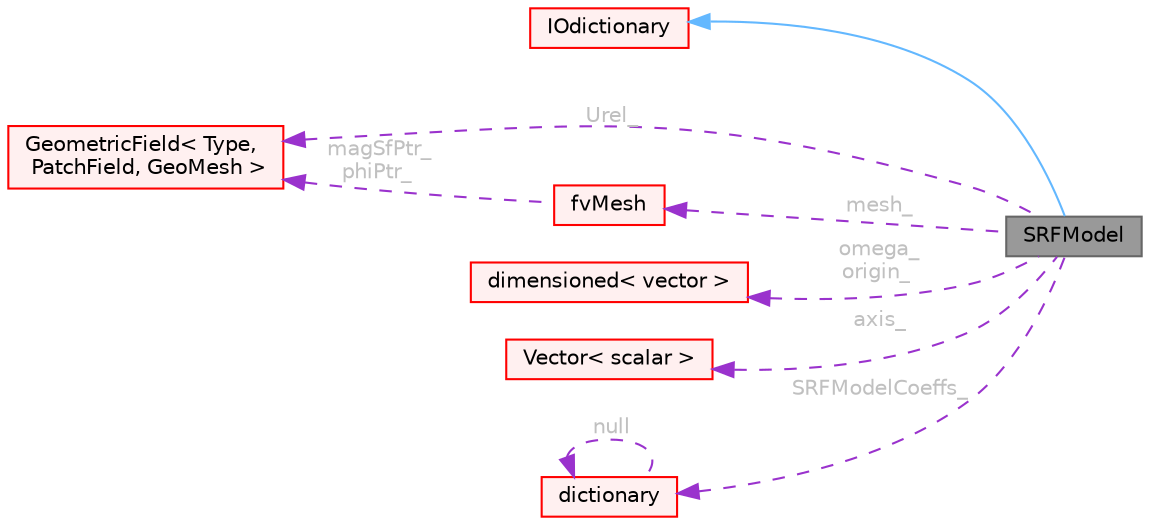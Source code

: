 digraph "SRFModel"
{
 // LATEX_PDF_SIZE
  bgcolor="transparent";
  edge [fontname=Helvetica,fontsize=10,labelfontname=Helvetica,labelfontsize=10];
  node [fontname=Helvetica,fontsize=10,shape=box,height=0.2,width=0.4];
  rankdir="LR";
  Node1 [id="Node000001",label="SRFModel",height=0.2,width=0.4,color="gray40", fillcolor="grey60", style="filled", fontcolor="black",tooltip="Top level model for single rotating frame."];
  Node2 -> Node1 [id="edge1_Node000001_Node000002",dir="back",color="steelblue1",style="solid",tooltip=" "];
  Node2 [id="Node000002",label="IOdictionary",height=0.2,width=0.4,color="red", fillcolor="#FFF0F0", style="filled",URL="$classFoam_1_1IOdictionary.html",tooltip="IOdictionary is derived from dictionary and IOobject to give the dictionary automatic IO functionalit..."];
  Node15 -> Node1 [id="edge2_Node000001_Node000015",dir="back",color="darkorchid3",style="dashed",tooltip=" ",label=" Urel_",fontcolor="grey" ];
  Node15 [id="Node000015",label="GeometricField\< Type,\l PatchField, GeoMesh \>",height=0.2,width=0.4,color="red", fillcolor="#FFF0F0", style="filled",URL="$classFoam_1_1GeometricField.html",tooltip="Generic GeometricField class."];
  Node24 -> Node1 [id="edge3_Node000001_Node000024",dir="back",color="darkorchid3",style="dashed",tooltip=" ",label=" mesh_",fontcolor="grey" ];
  Node24 [id="Node000024",label="fvMesh",height=0.2,width=0.4,color="red", fillcolor="#FFF0F0", style="filled",URL="$classFoam_1_1fvMesh.html",tooltip="Mesh data needed to do the Finite Volume discretisation."];
  Node15 -> Node24 [id="edge4_Node000024_Node000015",dir="back",color="darkorchid3",style="dashed",tooltip=" ",label=" magSfPtr_\nphiPtr_",fontcolor="grey" ];
  Node54 -> Node1 [id="edge5_Node000001_Node000054",dir="back",color="darkorchid3",style="dashed",tooltip=" ",label=" omega_\norigin_",fontcolor="grey" ];
  Node54 [id="Node000054",label="dimensioned\< vector \>",height=0.2,width=0.4,color="red", fillcolor="#FFF0F0", style="filled",URL="$classFoam_1_1dimensioned.html",tooltip=" "];
  Node56 -> Node1 [id="edge6_Node000001_Node000056",dir="back",color="darkorchid3",style="dashed",tooltip=" ",label=" axis_",fontcolor="grey" ];
  Node56 [id="Node000056",label="Vector\< scalar \>",height=0.2,width=0.4,color="red", fillcolor="#FFF0F0", style="filled",URL="$classFoam_1_1Vector.html",tooltip=" "];
  Node9 -> Node1 [id="edge7_Node000001_Node000009",dir="back",color="darkorchid3",style="dashed",tooltip=" ",label=" SRFModelCoeffs_",fontcolor="grey" ];
  Node9 [id="Node000009",label="dictionary",height=0.2,width=0.4,color="red", fillcolor="#FFF0F0", style="filled",URL="$classFoam_1_1dictionary.html",tooltip="A list of keyword definitions, which are a keyword followed by a number of values (eg,..."];
  Node9 -> Node9 [id="edge8_Node000009_Node000009",dir="back",color="darkorchid3",style="dashed",tooltip=" ",label=" null",fontcolor="grey" ];
}
